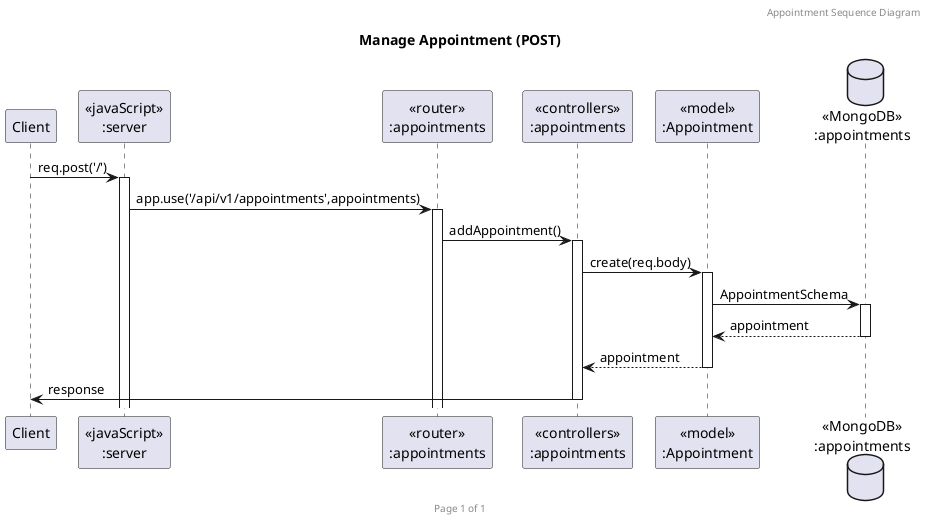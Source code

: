 @startuml Manage Appointment (POST)

header Appointment Sequence Diagram
footer Page %page% of %lastpage%
title "Manage Appointment (POST)"

participant "Client" as client
participant "<<javaScript>>\n:server" as server
participant "<<router>>\n:appointments" as routerAppointments
participant "<<controllers>>\n:appointments" as controllersAppointments
participant "<<model>>\n:Appointment" as modelAppointments
database "<<MongoDB>>\n:appointments" as AppointmentsDatabase

client->server ++:req.post('/')
server->routerAppointments ++:app.use('/api/v1/appointments',appointments)
routerAppointments -> controllersAppointments ++:addAppointment()
controllersAppointments->modelAppointments ++:create(req.body)
modelAppointments ->AppointmentsDatabase ++:AppointmentSchema
AppointmentsDatabase --> modelAppointments --:appointment
controllersAppointments <-- modelAppointments --:appointment
controllersAppointments->client --:response

@enduml